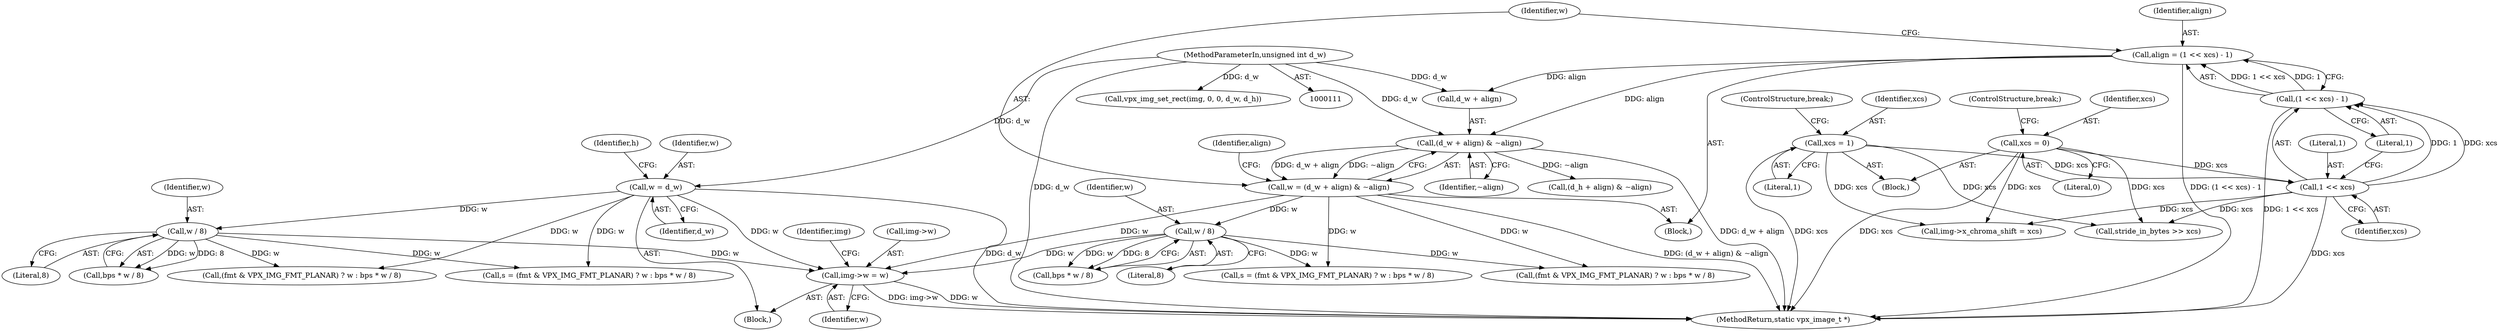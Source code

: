 digraph "0_Android_55cd1dd7c8d0a3de907d22e0f12718733f4e41d9@pointer" {
"1000464" [label="(Call,img->w = w)"];
"1000275" [label="(Call,w / 8)"];
"1000260" [label="(Call,w = d_w)"];
"1000114" [label="(MethodParameterIn,unsigned int d_w)"];
"1000375" [label="(Call,w / 8)"];
"1000345" [label="(Call,w = (d_w + align) & ~align)"];
"1000347" [label="(Call,(d_w + align) & ~align)"];
"1000338" [label="(Call,align = (1 << xcs) - 1)"];
"1000340" [label="(Call,(1 << xcs) - 1)"];
"1000341" [label="(Call,1 << xcs)"];
"1000232" [label="(Call,xcs = 1)"];
"1000237" [label="(Call,xcs = 0)"];
"1000262" [label="(Identifier,d_w)"];
"1000339" [label="(Identifier,align)"];
"1000368" [label="(Call,(fmt & VPX_IMG_FMT_PLANAR) ? w : bps * w / 8)"];
"1000344" [label="(Literal,1)"];
"1000341" [label="(Call,1 << xcs)"];
"1000276" [label="(Identifier,w)"];
"1000353" [label="(Identifier,align)"];
"1000233" [label="(Identifier,xcs)"];
"1000238" [label="(Identifier,xcs)"];
"1000468" [label="(Identifier,w)"];
"1000273" [label="(Call,bps * w / 8)"];
"1000237" [label="(Call,xcs = 0)"];
"1000342" [label="(Literal,1)"];
"1000260" [label="(Call,w = d_w)"];
"1000366" [label="(Call,s = (fmt & VPX_IMG_FMT_PLANAR) ? w : bps * w / 8)"];
"1000532" [label="(MethodReturn,static vpx_image_t *)"];
"1000338" [label="(Call,align = (1 << xcs) - 1)"];
"1000240" [label="(ControlStructure,break;)"];
"1000119" [label="(Block,)"];
"1000343" [label="(Identifier,xcs)"];
"1000376" [label="(Identifier,w)"];
"1000340" [label="(Call,(1 << xcs) - 1)"];
"1000348" [label="(Call,d_w + align)"];
"1000474" [label="(Call,img->x_chroma_shift = xcs)"];
"1000514" [label="(Call,stride_in_bytes >> xcs)"];
"1000471" [label="(Identifier,img)"];
"1000114" [label="(MethodParameterIn,unsigned int d_w)"];
"1000224" [label="(Block,)"];
"1000268" [label="(Call,(fmt & VPX_IMG_FMT_PLANAR) ? w : bps * w / 8)"];
"1000275" [label="(Call,w / 8)"];
"1000346" [label="(Identifier,w)"];
"1000351" [label="(Identifier,~align)"];
"1000347" [label="(Call,(d_w + align) & ~align)"];
"1000266" [label="(Call,s = (fmt & VPX_IMG_FMT_PLANAR) ? w : bps * w / 8)"];
"1000235" [label="(ControlStructure,break;)"];
"1000465" [label="(Call,img->w)"];
"1000277" [label="(Literal,8)"];
"1000336" [label="(Block,)"];
"1000234" [label="(Literal,1)"];
"1000361" [label="(Call,(d_h + align) & ~align)"];
"1000345" [label="(Call,w = (d_w + align) & ~align)"];
"1000239" [label="(Literal,0)"];
"1000264" [label="(Identifier,h)"];
"1000377" [label="(Literal,8)"];
"1000375" [label="(Call,w / 8)"];
"1000519" [label="(Call,vpx_img_set_rect(img, 0, 0, d_w, d_h))"];
"1000232" [label="(Call,xcs = 1)"];
"1000373" [label="(Call,bps * w / 8)"];
"1000261" [label="(Identifier,w)"];
"1000464" [label="(Call,img->w = w)"];
"1000464" -> "1000119"  [label="AST: "];
"1000464" -> "1000468"  [label="CFG: "];
"1000465" -> "1000464"  [label="AST: "];
"1000468" -> "1000464"  [label="AST: "];
"1000471" -> "1000464"  [label="CFG: "];
"1000464" -> "1000532"  [label="DDG: img->w"];
"1000464" -> "1000532"  [label="DDG: w"];
"1000275" -> "1000464"  [label="DDG: w"];
"1000260" -> "1000464"  [label="DDG: w"];
"1000375" -> "1000464"  [label="DDG: w"];
"1000345" -> "1000464"  [label="DDG: w"];
"1000275" -> "1000273"  [label="AST: "];
"1000275" -> "1000277"  [label="CFG: "];
"1000276" -> "1000275"  [label="AST: "];
"1000277" -> "1000275"  [label="AST: "];
"1000273" -> "1000275"  [label="CFG: "];
"1000275" -> "1000266"  [label="DDG: w"];
"1000275" -> "1000268"  [label="DDG: w"];
"1000275" -> "1000273"  [label="DDG: w"];
"1000275" -> "1000273"  [label="DDG: 8"];
"1000260" -> "1000275"  [label="DDG: w"];
"1000260" -> "1000119"  [label="AST: "];
"1000260" -> "1000262"  [label="CFG: "];
"1000261" -> "1000260"  [label="AST: "];
"1000262" -> "1000260"  [label="AST: "];
"1000264" -> "1000260"  [label="CFG: "];
"1000260" -> "1000532"  [label="DDG: d_w"];
"1000114" -> "1000260"  [label="DDG: d_w"];
"1000260" -> "1000266"  [label="DDG: w"];
"1000260" -> "1000268"  [label="DDG: w"];
"1000114" -> "1000111"  [label="AST: "];
"1000114" -> "1000532"  [label="DDG: d_w"];
"1000114" -> "1000347"  [label="DDG: d_w"];
"1000114" -> "1000348"  [label="DDG: d_w"];
"1000114" -> "1000519"  [label="DDG: d_w"];
"1000375" -> "1000373"  [label="AST: "];
"1000375" -> "1000377"  [label="CFG: "];
"1000376" -> "1000375"  [label="AST: "];
"1000377" -> "1000375"  [label="AST: "];
"1000373" -> "1000375"  [label="CFG: "];
"1000375" -> "1000366"  [label="DDG: w"];
"1000375" -> "1000368"  [label="DDG: w"];
"1000375" -> "1000373"  [label="DDG: w"];
"1000375" -> "1000373"  [label="DDG: 8"];
"1000345" -> "1000375"  [label="DDG: w"];
"1000345" -> "1000336"  [label="AST: "];
"1000345" -> "1000347"  [label="CFG: "];
"1000346" -> "1000345"  [label="AST: "];
"1000347" -> "1000345"  [label="AST: "];
"1000353" -> "1000345"  [label="CFG: "];
"1000345" -> "1000532"  [label="DDG: (d_w + align) & ~align"];
"1000347" -> "1000345"  [label="DDG: d_w + align"];
"1000347" -> "1000345"  [label="DDG: ~align"];
"1000345" -> "1000366"  [label="DDG: w"];
"1000345" -> "1000368"  [label="DDG: w"];
"1000347" -> "1000351"  [label="CFG: "];
"1000348" -> "1000347"  [label="AST: "];
"1000351" -> "1000347"  [label="AST: "];
"1000347" -> "1000532"  [label="DDG: d_w + align"];
"1000338" -> "1000347"  [label="DDG: align"];
"1000347" -> "1000361"  [label="DDG: ~align"];
"1000338" -> "1000336"  [label="AST: "];
"1000338" -> "1000340"  [label="CFG: "];
"1000339" -> "1000338"  [label="AST: "];
"1000340" -> "1000338"  [label="AST: "];
"1000346" -> "1000338"  [label="CFG: "];
"1000338" -> "1000532"  [label="DDG: (1 << xcs) - 1"];
"1000340" -> "1000338"  [label="DDG: 1 << xcs"];
"1000340" -> "1000338"  [label="DDG: 1"];
"1000338" -> "1000348"  [label="DDG: align"];
"1000340" -> "1000344"  [label="CFG: "];
"1000341" -> "1000340"  [label="AST: "];
"1000344" -> "1000340"  [label="AST: "];
"1000340" -> "1000532"  [label="DDG: 1 << xcs"];
"1000341" -> "1000340"  [label="DDG: 1"];
"1000341" -> "1000340"  [label="DDG: xcs"];
"1000341" -> "1000343"  [label="CFG: "];
"1000342" -> "1000341"  [label="AST: "];
"1000343" -> "1000341"  [label="AST: "];
"1000344" -> "1000341"  [label="CFG: "];
"1000341" -> "1000532"  [label="DDG: xcs"];
"1000232" -> "1000341"  [label="DDG: xcs"];
"1000237" -> "1000341"  [label="DDG: xcs"];
"1000341" -> "1000474"  [label="DDG: xcs"];
"1000341" -> "1000514"  [label="DDG: xcs"];
"1000232" -> "1000224"  [label="AST: "];
"1000232" -> "1000234"  [label="CFG: "];
"1000233" -> "1000232"  [label="AST: "];
"1000234" -> "1000232"  [label="AST: "];
"1000235" -> "1000232"  [label="CFG: "];
"1000232" -> "1000532"  [label="DDG: xcs"];
"1000232" -> "1000474"  [label="DDG: xcs"];
"1000232" -> "1000514"  [label="DDG: xcs"];
"1000237" -> "1000224"  [label="AST: "];
"1000237" -> "1000239"  [label="CFG: "];
"1000238" -> "1000237"  [label="AST: "];
"1000239" -> "1000237"  [label="AST: "];
"1000240" -> "1000237"  [label="CFG: "];
"1000237" -> "1000532"  [label="DDG: xcs"];
"1000237" -> "1000474"  [label="DDG: xcs"];
"1000237" -> "1000514"  [label="DDG: xcs"];
}
